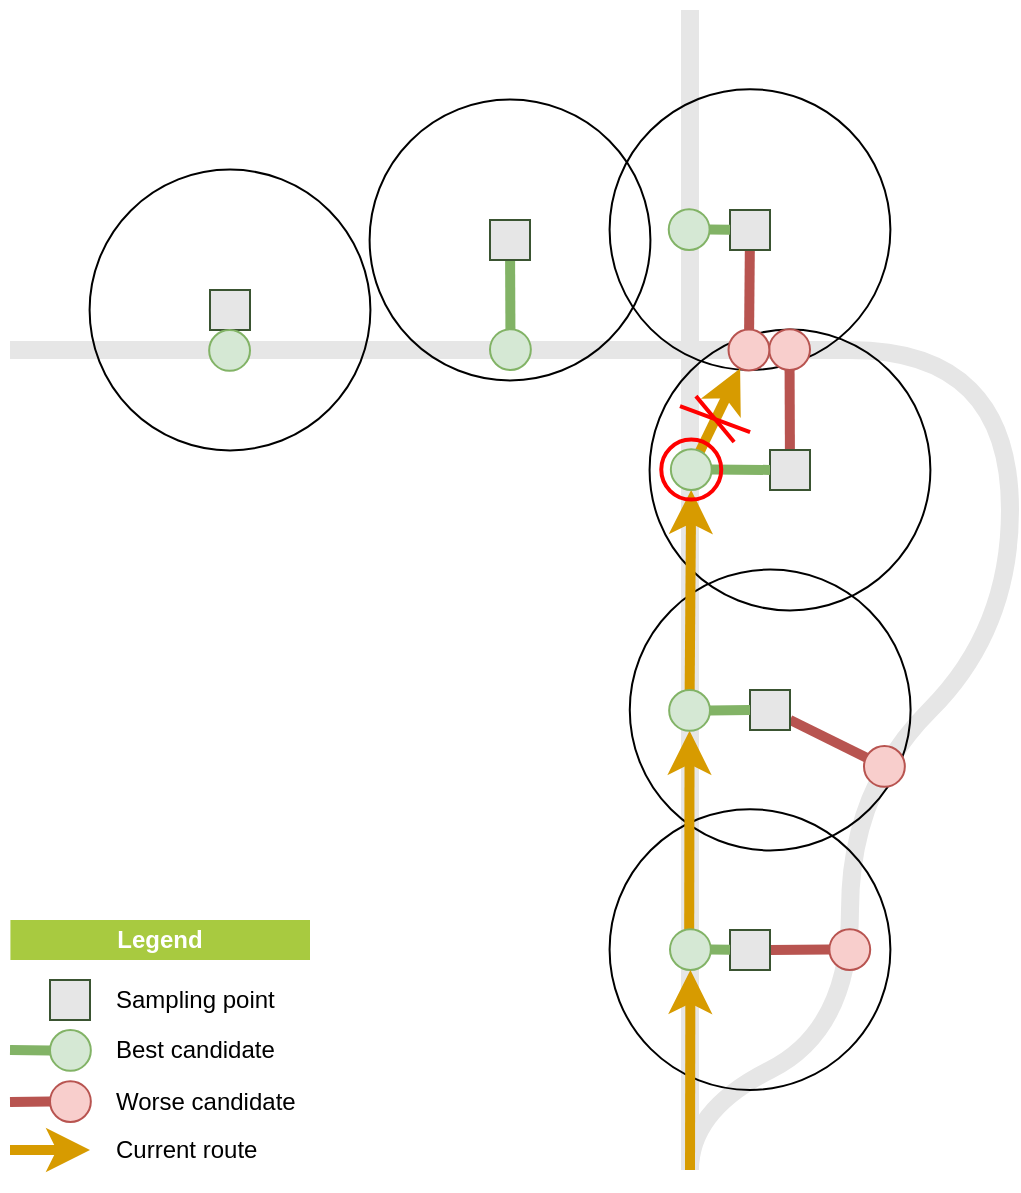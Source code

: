 <?xml version="1.0"?>
<mxfile version="13.5.3" pages="7">
  <diagram name="2 backtracking trial" id="lyjcqwd8rUhbX0eHhG8p">
    <mxGraphModel dx="2" dy="1" grid="1" gridSize="10" guides="1" tooltips="1" connect="1" arrows="1" fold="1" page="1" pageScale="1" pageWidth="1654" pageHeight="1169" math="0" shadow="0">
      <root>
        <mxCell id="zuNvQpM9npt-djQSFYyo-0"/>
        <mxCell id="zuNvQpM9npt-djQSFYyo-1" parent="zuNvQpM9npt-djQSFYyo-0"/>
        <mxCell id="zuNvQpM9npt-djQSFYyo-2" value="" style="group" parent="zuNvQpM9npt-djQSFYyo-1" vertex="1" connectable="0">
          <mxGeometry x="140" y="470" width="500" height="580" as="geometry"/>
        </mxCell>
        <mxCell id="zuNvQpM9npt-djQSFYyo-3" value="" style="endArrow=none;html=1;strokeWidth=9;fillColor=#76608a;strokeColor=#E6E6E6;" parent="zuNvQpM9npt-djQSFYyo-2" edge="1">
          <mxGeometry width="50" height="50" relative="1" as="geometry">
            <mxPoint x="340" y="580" as="sourcePoint"/>
            <mxPoint x="340" as="targetPoint"/>
          </mxGeometry>
        </mxCell>
        <mxCell id="zuNvQpM9npt-djQSFYyo-5" value="" style="curved=1;endArrow=none;html=1;strokeWidth=9;fillColor=#76608a;endFill=0;strokeColor=#E6E6E6;" parent="zuNvQpM9npt-djQSFYyo-2" edge="1">
          <mxGeometry width="50" height="50" relative="1" as="geometry">
            <mxPoint x="420" y="450" as="sourcePoint"/>
            <mxPoint x="500" y="250" as="targetPoint"/>
            <Array as="points">
              <mxPoint x="420" y="390"/>
              <mxPoint x="500" y="310"/>
            </Array>
          </mxGeometry>
        </mxCell>
        <mxCell id="zuNvQpM9npt-djQSFYyo-6" value="" style="curved=1;endArrow=none;html=1;strokeWidth=9;fillColor=#76608a;endFill=0;strokeColor=#E6E6E6;" parent="zuNvQpM9npt-djQSFYyo-2" edge="1">
          <mxGeometry width="50" height="50" relative="1" as="geometry">
            <mxPoint x="500" y="250" as="sourcePoint"/>
            <mxPoint x="420" y="170" as="targetPoint"/>
            <Array as="points">
              <mxPoint x="500" y="170"/>
            </Array>
          </mxGeometry>
        </mxCell>
        <mxCell id="zuNvQpM9npt-djQSFYyo-7" value="" style="endArrow=none;html=1;strokeWidth=9;fillColor=#76608a;strokeColor=#E6E6E6;" parent="zuNvQpM9npt-djQSFYyo-2" edge="1">
          <mxGeometry width="50" height="50" relative="1" as="geometry">
            <mxPoint y="170" as="sourcePoint"/>
            <mxPoint x="420" y="170" as="targetPoint"/>
          </mxGeometry>
        </mxCell>
        <mxCell id="M9gpI7tfzFHIK-bIIjhY-0" value="" style="endArrow=none;html=1;strokeWidth=9;fillColor=#76608a;strokeColor=#E6E6E6;curved=1;" parent="zuNvQpM9npt-djQSFYyo-1" edge="1">
          <mxGeometry width="50" height="50" relative="1" as="geometry">
            <mxPoint x="480.0" y="1050.0" as="sourcePoint"/>
            <mxPoint x="560.0" y="920.0" as="targetPoint"/>
            <Array as="points">
              <mxPoint x="480" y="1020"/>
              <mxPoint x="560" y="980"/>
            </Array>
          </mxGeometry>
        </mxCell>
        <mxCell id="zuNvQpM9npt-djQSFYyo-9" value="" style="ellipse;whiteSpace=wrap;html=1;aspect=fixed;fillColor=none;" parent="zuNvQpM9npt-djQSFYyo-1" vertex="1">
          <mxGeometry x="319.8" y="514.79" width="140.41" height="140.41" as="geometry"/>
        </mxCell>
        <mxCell id="zuNvQpM9npt-djQSFYyo-10" value="" style="ellipse;whiteSpace=wrap;html=1;aspect=fixed;fillColor=none;" parent="zuNvQpM9npt-djQSFYyo-1" vertex="1">
          <mxGeometry x="439.79" y="869.59" width="140.41" height="140.41" as="geometry"/>
        </mxCell>
        <mxCell id="zuNvQpM9npt-djQSFYyo-11" value="" style="ellipse;whiteSpace=wrap;html=1;aspect=fixed;fillColor=none;" parent="zuNvQpM9npt-djQSFYyo-1" vertex="1">
          <mxGeometry x="449.89" y="749.79" width="140.41" height="140.41" as="geometry"/>
        </mxCell>
        <mxCell id="zuNvQpM9npt-djQSFYyo-12" value="" style="ellipse;whiteSpace=wrap;html=1;aspect=fixed;fillColor=none;" parent="zuNvQpM9npt-djQSFYyo-1" vertex="1">
          <mxGeometry x="459.79" y="629.79" width="140.41" height="140.41" as="geometry"/>
        </mxCell>
        <mxCell id="zuNvQpM9npt-djQSFYyo-13" value="" style="ellipse;whiteSpace=wrap;html=1;aspect=fixed;fillColor=none;" parent="zuNvQpM9npt-djQSFYyo-1" vertex="1">
          <mxGeometry x="439.79" y="509.58" width="140.41" height="140.41" as="geometry"/>
        </mxCell>
        <mxCell id="zuNvQpM9npt-djQSFYyo-14" value="" style="ellipse;whiteSpace=wrap;html=1;aspect=fixed;fillColor=none;" parent="zuNvQpM9npt-djQSFYyo-1" vertex="1">
          <mxGeometry x="179.8" y="549.79" width="140.41" height="140.41" as="geometry"/>
        </mxCell>
        <mxCell id="zuNvQpM9npt-djQSFYyo-15" style="edgeStyle=none;orthogonalLoop=1;jettySize=auto;html=1;endArrow=none;strokeWidth=5;fillColor=#76608a;strokeColor=#B85450;" parent="zuNvQpM9npt-djQSFYyo-1" source="zuNvQpM9npt-djQSFYyo-16" target="zuNvQpM9npt-djQSFYyo-26" edge="1">
          <mxGeometry relative="1" as="geometry"/>
        </mxCell>
        <mxCell id="zuNvQpM9npt-djQSFYyo-16" value="" style="whiteSpace=wrap;html=1;rounded=0;shadow=0;strokeWidth=1;fontSize=24;align=right;strokeColor=#3A5431;fillColor=#E6E6E6;" parent="zuNvQpM9npt-djQSFYyo-1" vertex="1">
          <mxGeometry x="500" y="930" width="20" height="20" as="geometry"/>
        </mxCell>
        <mxCell id="zuNvQpM9npt-djQSFYyo-17" style="edgeStyle=none;orthogonalLoop=1;jettySize=auto;html=1;endArrow=none;strokeColor=#B85450;strokeWidth=5;fillColor=#76608a;" parent="zuNvQpM9npt-djQSFYyo-1" source="zuNvQpM9npt-djQSFYyo-18" target="zuNvQpM9npt-djQSFYyo-35" edge="1">
          <mxGeometry relative="1" as="geometry"/>
        </mxCell>
        <mxCell id="zuNvQpM9npt-djQSFYyo-18" value="" style="whiteSpace=wrap;html=1;rounded=0;shadow=0;strokeWidth=1;fontSize=24;align=right;strokeColor=#3A5431;fillColor=#E6E6E6;" parent="zuNvQpM9npt-djQSFYyo-1" vertex="1">
          <mxGeometry x="510" y="810" width="20" height="20" as="geometry"/>
        </mxCell>
        <mxCell id="zuNvQpM9npt-djQSFYyo-19" style="edgeStyle=none;orthogonalLoop=1;jettySize=auto;html=1;endArrow=none;strokeColor=#B85450;strokeWidth=5;fillColor=#76608a;" parent="zuNvQpM9npt-djQSFYyo-1" source="zuNvQpM9npt-djQSFYyo-20" target="zuNvQpM9npt-djQSFYyo-28" edge="1">
          <mxGeometry relative="1" as="geometry"/>
        </mxCell>
        <mxCell id="zuNvQpM9npt-djQSFYyo-20" value="" style="whiteSpace=wrap;html=1;rounded=0;shadow=0;strokeWidth=1;fontSize=24;align=right;strokeColor=#3A5431;fillColor=#E6E6E6;" parent="zuNvQpM9npt-djQSFYyo-1" vertex="1">
          <mxGeometry x="520" y="690" width="20" height="20" as="geometry"/>
        </mxCell>
        <mxCell id="zuNvQpM9npt-djQSFYyo-21" style="edgeStyle=none;orthogonalLoop=1;jettySize=auto;html=1;endArrow=none;strokeColor=#B85450;strokeWidth=5;fillColor=#76608a;" parent="zuNvQpM9npt-djQSFYyo-1" source="zuNvQpM9npt-djQSFYyo-22" target="zuNvQpM9npt-djQSFYyo-36" edge="1">
          <mxGeometry relative="1" as="geometry"/>
        </mxCell>
        <mxCell id="zuNvQpM9npt-djQSFYyo-22" value="" style="whiteSpace=wrap;html=1;rounded=0;shadow=0;strokeWidth=1;fontSize=24;align=right;strokeColor=#3A5431;fillColor=#E6E6E6;" parent="zuNvQpM9npt-djQSFYyo-1" vertex="1">
          <mxGeometry x="500" y="570" width="20" height="20" as="geometry"/>
        </mxCell>
        <mxCell id="zuNvQpM9npt-djQSFYyo-23" style="edgeStyle=none;orthogonalLoop=1;jettySize=auto;html=1;endArrow=none;strokeColor=#82B366;strokeWidth=5;fillColor=#76608a;" parent="zuNvQpM9npt-djQSFYyo-1" source="zuNvQpM9npt-djQSFYyo-24" target="zuNvQpM9npt-djQSFYyo-33" edge="1">
          <mxGeometry relative="1" as="geometry"/>
        </mxCell>
        <mxCell id="zuNvQpM9npt-djQSFYyo-24" value="" style="whiteSpace=wrap;html=1;rounded=0;shadow=0;strokeWidth=1;fontSize=24;align=right;strokeColor=#3A5431;fillColor=#E6E6E6;" parent="zuNvQpM9npt-djQSFYyo-1" vertex="1">
          <mxGeometry x="380" y="575" width="20" height="20" as="geometry"/>
        </mxCell>
        <mxCell id="zuNvQpM9npt-djQSFYyo-25" value="" style="whiteSpace=wrap;html=1;rounded=0;shadow=0;strokeWidth=1;fontSize=24;align=right;strokeColor=#3A5431;fillColor=#E6E6E6;" parent="zuNvQpM9npt-djQSFYyo-1" vertex="1">
          <mxGeometry x="240" y="610" width="20" height="20" as="geometry"/>
        </mxCell>
        <mxCell id="zuNvQpM9npt-djQSFYyo-26" value="" style="ellipse;whiteSpace=wrap;html=1;aspect=fixed;fillColor=#f8cecc;strokeColor=#b85450;rotation=0;" parent="zuNvQpM9npt-djQSFYyo-1" vertex="1">
          <mxGeometry x="549.68" y="929.58" width="20.42" height="20.42" as="geometry"/>
        </mxCell>
        <mxCell id="zuNvQpM9npt-djQSFYyo-27" style="edgeStyle=none;orthogonalLoop=1;jettySize=auto;html=1;endArrow=none;strokeColor=#82B366;strokeWidth=5;fillColor=#76608a;" parent="zuNvQpM9npt-djQSFYyo-1" source="zuNvQpM9npt-djQSFYyo-41" target="zuNvQpM9npt-djQSFYyo-18" edge="1">
          <mxGeometry relative="1" as="geometry"/>
        </mxCell>
        <mxCell id="zuNvQpM9npt-djQSFYyo-28" value="" style="ellipse;whiteSpace=wrap;html=1;aspect=fixed;fillColor=#f8cecc;strokeColor=#b85450;rotation=0;" parent="zuNvQpM9npt-djQSFYyo-1" vertex="1">
          <mxGeometry x="519.58" y="629.57" width="20.42" height="20.42" as="geometry"/>
        </mxCell>
        <mxCell id="zuNvQpM9npt-djQSFYyo-29" style="edgeStyle=none;orthogonalLoop=1;jettySize=auto;html=1;endArrow=none;strokeColor=#82B366;strokeWidth=5;fillColor=#76608a;" parent="zuNvQpM9npt-djQSFYyo-1" source="zuNvQpM9npt-djQSFYyo-43" target="zuNvQpM9npt-djQSFYyo-20" edge="1">
          <mxGeometry relative="1" as="geometry"/>
        </mxCell>
        <mxCell id="zuNvQpM9npt-djQSFYyo-30" style="edgeStyle=none;orthogonalLoop=1;jettySize=auto;html=1;endArrow=none;strokeColor=#82B366;strokeWidth=5;fillColor=#76608a;" parent="zuNvQpM9npt-djQSFYyo-1" source="zuNvQpM9npt-djQSFYyo-32" target="zuNvQpM9npt-djQSFYyo-22" edge="1">
          <mxGeometry relative="1" as="geometry"/>
        </mxCell>
        <mxCell id="zuNvQpM9npt-djQSFYyo-32" value="" style="ellipse;whiteSpace=wrap;html=1;aspect=fixed;fillColor=#d5e8d4;strokeColor=#82b366;rotation=0;" parent="zuNvQpM9npt-djQSFYyo-1" vertex="1">
          <mxGeometry x="469.37" y="569.58" width="20.42" height="20.42" as="geometry"/>
        </mxCell>
        <mxCell id="zuNvQpM9npt-djQSFYyo-33" value="" style="ellipse;whiteSpace=wrap;html=1;aspect=fixed;fillColor=#d5e8d4;strokeColor=#82b366;rotation=0;" parent="zuNvQpM9npt-djQSFYyo-1" vertex="1">
          <mxGeometry x="380.0" y="629.58" width="20.42" height="20.42" as="geometry"/>
        </mxCell>
        <mxCell id="zuNvQpM9npt-djQSFYyo-34" value="" style="ellipse;whiteSpace=wrap;html=1;aspect=fixed;fillColor=#d5e8d4;strokeColor=#82b366;rotation=0;" parent="zuNvQpM9npt-djQSFYyo-1" vertex="1">
          <mxGeometry x="239.58" y="630" width="20.42" height="20.42" as="geometry"/>
        </mxCell>
        <mxCell id="zuNvQpM9npt-djQSFYyo-35" value="" style="ellipse;whiteSpace=wrap;html=1;aspect=fixed;fillColor=#f8cecc;strokeColor=#b85450;rotation=0;" parent="zuNvQpM9npt-djQSFYyo-1" vertex="1">
          <mxGeometry x="567" y="838" width="20.42" height="20.42" as="geometry"/>
        </mxCell>
        <mxCell id="zuNvQpM9npt-djQSFYyo-36" value="" style="ellipse;whiteSpace=wrap;html=1;aspect=fixed;fillColor=#f8cecc;strokeColor=#b85450;rotation=0;" parent="zuNvQpM9npt-djQSFYyo-1" vertex="1">
          <mxGeometry x="499.26" y="629.79" width="20.42" height="20.42" as="geometry"/>
        </mxCell>
        <mxCell id="zuNvQpM9npt-djQSFYyo-37" value="" style="endArrow=none;html=1;strokeWidth=5;fillColor=#76608a;strokeColor=#82B366;" parent="zuNvQpM9npt-djQSFYyo-1" source="zuNvQpM9npt-djQSFYyo-39" target="zuNvQpM9npt-djQSFYyo-16" edge="1">
          <mxGeometry width="50" height="50" relative="1" as="geometry">
            <mxPoint x="680" y="920" as="sourcePoint"/>
            <mxPoint x="730" y="870" as="targetPoint"/>
          </mxGeometry>
        </mxCell>
        <mxCell id="zuNvQpM9npt-djQSFYyo-38" value="" style="endArrow=classic;html=1;strokeWidth=5;strokeColor=#D79B00;rounded=0;exitX=0.469;exitY=0.51;exitDx=0;exitDy=0;exitPerimeter=0;" parent="zuNvQpM9npt-djQSFYyo-1" source="zuNvQpM9npt-djQSFYyo-39" target="zuNvQpM9npt-djQSFYyo-41" edge="1">
          <mxGeometry width="50" height="50" relative="1" as="geometry">
            <mxPoint x="480" y="1050" as="sourcePoint"/>
            <mxPoint x="870.0" y="520" as="targetPoint"/>
          </mxGeometry>
        </mxCell>
        <mxCell id="zuNvQpM9npt-djQSFYyo-39" value="" style="ellipse;whiteSpace=wrap;html=1;aspect=fixed;fillColor=#d5e8d4;strokeColor=#82b366;rotation=0;" parent="zuNvQpM9npt-djQSFYyo-1" vertex="1">
          <mxGeometry x="470" y="929.58" width="20.42" height="20.42" as="geometry"/>
        </mxCell>
        <mxCell id="zuNvQpM9npt-djQSFYyo-40" style="edgeStyle=none;rounded=0;orthogonalLoop=1;jettySize=auto;html=1;strokeColor=#D79B00;strokeWidth=5;" parent="zuNvQpM9npt-djQSFYyo-1" source="zuNvQpM9npt-djQSFYyo-41" target="zuNvQpM9npt-djQSFYyo-43" edge="1">
          <mxGeometry relative="1" as="geometry"/>
        </mxCell>
        <mxCell id="zuNvQpM9npt-djQSFYyo-41" value="" style="ellipse;whiteSpace=wrap;html=1;aspect=fixed;fillColor=#d5e8d4;strokeColor=#82b366;rotation=0;" parent="zuNvQpM9npt-djQSFYyo-1" vertex="1">
          <mxGeometry x="469.58" y="810" width="20.42" height="20.42" as="geometry"/>
        </mxCell>
        <mxCell id="zuNvQpM9npt-djQSFYyo-42" style="edgeStyle=none;rounded=0;orthogonalLoop=1;jettySize=auto;html=1;strokeColor=#D79B00;strokeWidth=5;" parent="zuNvQpM9npt-djQSFYyo-1" source="zuNvQpM9npt-djQSFYyo-43" target="zuNvQpM9npt-djQSFYyo-36" edge="1">
          <mxGeometry relative="1" as="geometry"/>
        </mxCell>
        <mxCell id="zuNvQpM9npt-djQSFYyo-43" value="" style="ellipse;whiteSpace=wrap;html=1;aspect=fixed;fillColor=#d5e8d4;strokeColor=#82b366;rotation=0;" parent="zuNvQpM9npt-djQSFYyo-1" vertex="1">
          <mxGeometry x="470.42" y="689.58" width="20.42" height="20.42" as="geometry"/>
        </mxCell>
        <mxCell id="Pbvw1b45hDBEXo9FGaq0-0" value="" style="endArrow=none;html=1;strokeWidth=2;fontColor=#82B366;strokeColor=#FF0000;exitX=0.165;exitY=0.237;exitDx=0;exitDy=0;exitPerimeter=0;entryX=0.301;entryY=0.4;entryDx=0;entryDy=0;entryPerimeter=0;" parent="zuNvQpM9npt-djQSFYyo-1" edge="1">
          <mxGeometry width="50" height="50" relative="1" as="geometry">
            <mxPoint x="482.958" y="663.067" as="sourcePoint"/>
            <mxPoint x="502.053" y="685.954" as="targetPoint"/>
          </mxGeometry>
        </mxCell>
        <mxCell id="Pbvw1b45hDBEXo9FGaq0-1" value="" style="endArrow=none;html=1;strokeWidth=2;fontColor=#82B366;strokeColor=#FF0000;exitX=0.756;exitY=0.593;exitDx=0;exitDy=0;exitPerimeter=0;" parent="zuNvQpM9npt-djQSFYyo-1" edge="1">
          <mxGeometry width="50" height="50" relative="1" as="geometry">
            <mxPoint x="475.0" y="668.093" as="sourcePoint"/>
            <mxPoint x="510.05" y="681.04" as="targetPoint"/>
          </mxGeometry>
        </mxCell>
        <mxCell id="58wKey8ymfXcTMkCHXlx-0" value="&lt;b&gt;Legend&lt;/b&gt;" style="text;html=1;strokeColor=none;align=center;verticalAlign=middle;whiteSpace=wrap;rounded=0;fillColor=#a8ca40;fontColor=#FFFFFF;" parent="zuNvQpM9npt-djQSFYyo-1" vertex="1">
          <mxGeometry x="140.21" y="925" width="149.79" height="20" as="geometry"/>
        </mxCell>
        <mxCell id="58wKey8ymfXcTMkCHXlx-1" value="Best candidate" style="text;html=1;strokeColor=none;fillColor=none;align=left;verticalAlign=middle;whiteSpace=wrap;rounded=0;" parent="zuNvQpM9npt-djQSFYyo-1" vertex="1">
          <mxGeometry x="190.63" y="980" width="89.37" height="20" as="geometry"/>
        </mxCell>
        <mxCell id="58wKey8ymfXcTMkCHXlx-2" value="" style="curved=1;html=1;strokeColor=#B85450;fontColor=#000000;fontSize=11;rounded=1;strokeWidth=5;fillColor=#76608a;endArrow=none;" parent="zuNvQpM9npt-djQSFYyo-1" target="58wKey8ymfXcTMkCHXlx-9" edge="1">
          <mxGeometry width="50" height="50" relative="1" as="geometry">
            <mxPoint x="140" y="1016.0" as="sourcePoint"/>
            <mxPoint x="40" y="546" as="targetPoint"/>
            <Array as="points"/>
          </mxGeometry>
        </mxCell>
        <mxCell id="58wKey8ymfXcTMkCHXlx-3" value="&lt;span style=&quot;text-align: right&quot;&gt;Worse candidate&lt;/span&gt;" style="text;html=1;strokeColor=none;fillColor=none;align=left;verticalAlign=middle;whiteSpace=wrap;rounded=0;" parent="zuNvQpM9npt-djQSFYyo-1" vertex="1">
          <mxGeometry x="190.63" y="1006" width="99.37" height="20" as="geometry"/>
        </mxCell>
        <mxCell id="58wKey8ymfXcTMkCHXlx-4" value="" style="endArrow=none;html=1;strokeWidth=5;fillColor=#76608a;strokeColor=#82B366;" parent="zuNvQpM9npt-djQSFYyo-1" source="58wKey8ymfXcTMkCHXlx-7" edge="1">
          <mxGeometry width="50" height="50" relative="1" as="geometry">
            <mxPoint x="40" y="520" as="sourcePoint"/>
            <mxPoint x="140" y="990" as="targetPoint"/>
          </mxGeometry>
        </mxCell>
        <mxCell id="58wKey8ymfXcTMkCHXlx-5" value="" style="curved=1;html=1;strokeColor=#D79B00;fontColor=#000000;fontSize=11;rounded=0;strokeWidth=5;" parent="zuNvQpM9npt-djQSFYyo-1" edge="1">
          <mxGeometry width="50" height="50" relative="1" as="geometry">
            <mxPoint x="140" y="1040" as="sourcePoint"/>
            <mxPoint x="180" y="1040" as="targetPoint"/>
            <Array as="points"/>
          </mxGeometry>
        </mxCell>
        <mxCell id="58wKey8ymfXcTMkCHXlx-6" value="&lt;span style=&quot;text-align: right&quot;&gt;Current route&lt;/span&gt;" style="text;html=1;strokeColor=none;fillColor=none;align=left;verticalAlign=middle;whiteSpace=wrap;rounded=0;" parent="zuNvQpM9npt-djQSFYyo-1" vertex="1">
          <mxGeometry x="190.63" y="1030" width="99.37" height="20" as="geometry"/>
        </mxCell>
        <mxCell id="58wKey8ymfXcTMkCHXlx-7" value="" style="ellipse;whiteSpace=wrap;html=1;aspect=fixed;fillColor=#d5e8d4;strokeColor=#82b366;rotation=0;" parent="zuNvQpM9npt-djQSFYyo-1" vertex="1">
          <mxGeometry x="160" y="980" width="20.42" height="20.42" as="geometry"/>
        </mxCell>
        <mxCell id="58wKey8ymfXcTMkCHXlx-8" value="" style="endArrow=none;html=1;strokeWidth=5;fillColor=#76608a;strokeColor=#82B366;" parent="zuNvQpM9npt-djQSFYyo-1" target="58wKey8ymfXcTMkCHXlx-7" edge="1">
          <mxGeometry width="50" height="50" relative="1" as="geometry">
            <mxPoint x="180" y="990" as="sourcePoint"/>
            <mxPoint y="520" as="targetPoint"/>
          </mxGeometry>
        </mxCell>
        <mxCell id="58wKey8ymfXcTMkCHXlx-9" value="" style="ellipse;whiteSpace=wrap;html=1;aspect=fixed;fillColor=#f8cecc;strokeColor=#b85450;rotation=0;" parent="zuNvQpM9npt-djQSFYyo-1" vertex="1">
          <mxGeometry x="160" y="1005.58" width="20.42" height="20.42" as="geometry"/>
        </mxCell>
        <mxCell id="58wKey8ymfXcTMkCHXlx-10" value="" style="whiteSpace=wrap;html=1;rounded=0;shadow=0;strokeWidth=1;fontSize=24;align=right;strokeColor=#3A5431;fillColor=#E6E6E6;" parent="zuNvQpM9npt-djQSFYyo-1" vertex="1">
          <mxGeometry x="160" y="955" width="20" height="20" as="geometry"/>
        </mxCell>
        <mxCell id="58wKey8ymfXcTMkCHXlx-11" value="Sampling point" style="text;html=1;strokeColor=none;fillColor=none;align=left;verticalAlign=middle;whiteSpace=wrap;rounded=0;" parent="zuNvQpM9npt-djQSFYyo-1" vertex="1">
          <mxGeometry x="190.63" y="955" width="89.37" height="20" as="geometry"/>
        </mxCell>
        <mxCell id="58wKey8ymfXcTMkCHXlx-12" value="" style="endArrow=none;html=1;strokeWidth=5;fillColor=#76608a;strokeColor=#82B366;" parent="zuNvQpM9npt-djQSFYyo-1" edge="1">
          <mxGeometry width="50" height="50" relative="1" as="geometry">
            <mxPoint x="180" y="965" as="sourcePoint"/>
            <mxPoint x="180.42" y="965.21" as="targetPoint"/>
          </mxGeometry>
        </mxCell>
        <mxCell id="hjMpTWMzzQRQiLrlVkZX-0" value="" style="endArrow=classic;html=1;strokeWidth=5;strokeColor=#D79B00;rounded=0;" parent="zuNvQpM9npt-djQSFYyo-1" edge="1">
          <mxGeometry width="50" height="50" relative="1" as="geometry">
            <mxPoint x="480.0" y="1050.0" as="sourcePoint"/>
            <mxPoint x="480.21" y="950.0" as="targetPoint"/>
          </mxGeometry>
        </mxCell>
        <mxCell id="2UNVlnLEjlQql_K0_REG-0" value="" style="ellipse;whiteSpace=wrap;html=1;aspect=fixed;rotation=0;rounded=0;shadow=0;fontSize=24;align=right;strokeWidth=2;fillColor=none;strokeColor=#FF0000;" parent="zuNvQpM9npt-djQSFYyo-1" vertex="1">
          <mxGeometry x="465.63" y="684.79" width="30" height="30" as="geometry"/>
        </mxCell>
      </root>
    </mxGraphModel>
  </diagram>
</mxfile>
